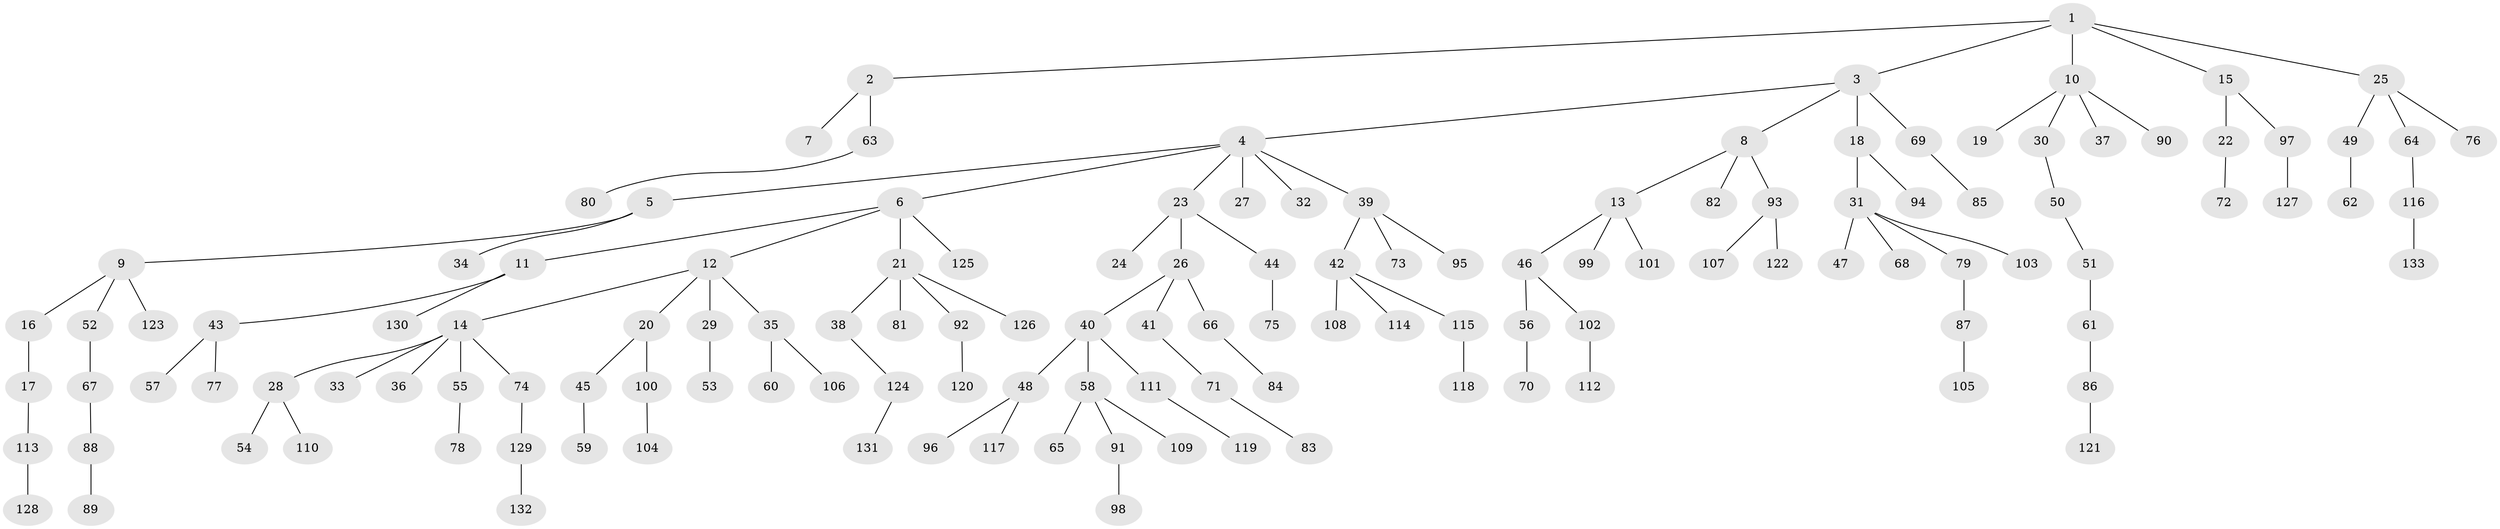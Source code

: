 // Generated by graph-tools (version 1.1) at 2025/15/03/09/25 04:15:27]
// undirected, 133 vertices, 132 edges
graph export_dot {
graph [start="1"]
  node [color=gray90,style=filled];
  1;
  2;
  3;
  4;
  5;
  6;
  7;
  8;
  9;
  10;
  11;
  12;
  13;
  14;
  15;
  16;
  17;
  18;
  19;
  20;
  21;
  22;
  23;
  24;
  25;
  26;
  27;
  28;
  29;
  30;
  31;
  32;
  33;
  34;
  35;
  36;
  37;
  38;
  39;
  40;
  41;
  42;
  43;
  44;
  45;
  46;
  47;
  48;
  49;
  50;
  51;
  52;
  53;
  54;
  55;
  56;
  57;
  58;
  59;
  60;
  61;
  62;
  63;
  64;
  65;
  66;
  67;
  68;
  69;
  70;
  71;
  72;
  73;
  74;
  75;
  76;
  77;
  78;
  79;
  80;
  81;
  82;
  83;
  84;
  85;
  86;
  87;
  88;
  89;
  90;
  91;
  92;
  93;
  94;
  95;
  96;
  97;
  98;
  99;
  100;
  101;
  102;
  103;
  104;
  105;
  106;
  107;
  108;
  109;
  110;
  111;
  112;
  113;
  114;
  115;
  116;
  117;
  118;
  119;
  120;
  121;
  122;
  123;
  124;
  125;
  126;
  127;
  128;
  129;
  130;
  131;
  132;
  133;
  1 -- 2;
  1 -- 3;
  1 -- 10;
  1 -- 15;
  1 -- 25;
  2 -- 7;
  2 -- 63;
  3 -- 4;
  3 -- 8;
  3 -- 18;
  3 -- 69;
  4 -- 5;
  4 -- 6;
  4 -- 23;
  4 -- 27;
  4 -- 32;
  4 -- 39;
  5 -- 9;
  5 -- 34;
  6 -- 11;
  6 -- 12;
  6 -- 21;
  6 -- 125;
  8 -- 13;
  8 -- 82;
  8 -- 93;
  9 -- 16;
  9 -- 52;
  9 -- 123;
  10 -- 19;
  10 -- 30;
  10 -- 37;
  10 -- 90;
  11 -- 43;
  11 -- 130;
  12 -- 14;
  12 -- 20;
  12 -- 29;
  12 -- 35;
  13 -- 46;
  13 -- 99;
  13 -- 101;
  14 -- 28;
  14 -- 33;
  14 -- 36;
  14 -- 55;
  14 -- 74;
  15 -- 22;
  15 -- 97;
  16 -- 17;
  17 -- 113;
  18 -- 31;
  18 -- 94;
  20 -- 45;
  20 -- 100;
  21 -- 38;
  21 -- 81;
  21 -- 92;
  21 -- 126;
  22 -- 72;
  23 -- 24;
  23 -- 26;
  23 -- 44;
  25 -- 49;
  25 -- 64;
  25 -- 76;
  26 -- 40;
  26 -- 41;
  26 -- 66;
  28 -- 54;
  28 -- 110;
  29 -- 53;
  30 -- 50;
  31 -- 47;
  31 -- 68;
  31 -- 79;
  31 -- 103;
  35 -- 60;
  35 -- 106;
  38 -- 124;
  39 -- 42;
  39 -- 73;
  39 -- 95;
  40 -- 48;
  40 -- 58;
  40 -- 111;
  41 -- 71;
  42 -- 108;
  42 -- 114;
  42 -- 115;
  43 -- 57;
  43 -- 77;
  44 -- 75;
  45 -- 59;
  46 -- 56;
  46 -- 102;
  48 -- 96;
  48 -- 117;
  49 -- 62;
  50 -- 51;
  51 -- 61;
  52 -- 67;
  55 -- 78;
  56 -- 70;
  58 -- 65;
  58 -- 91;
  58 -- 109;
  61 -- 86;
  63 -- 80;
  64 -- 116;
  66 -- 84;
  67 -- 88;
  69 -- 85;
  71 -- 83;
  74 -- 129;
  79 -- 87;
  86 -- 121;
  87 -- 105;
  88 -- 89;
  91 -- 98;
  92 -- 120;
  93 -- 107;
  93 -- 122;
  97 -- 127;
  100 -- 104;
  102 -- 112;
  111 -- 119;
  113 -- 128;
  115 -- 118;
  116 -- 133;
  124 -- 131;
  129 -- 132;
}
